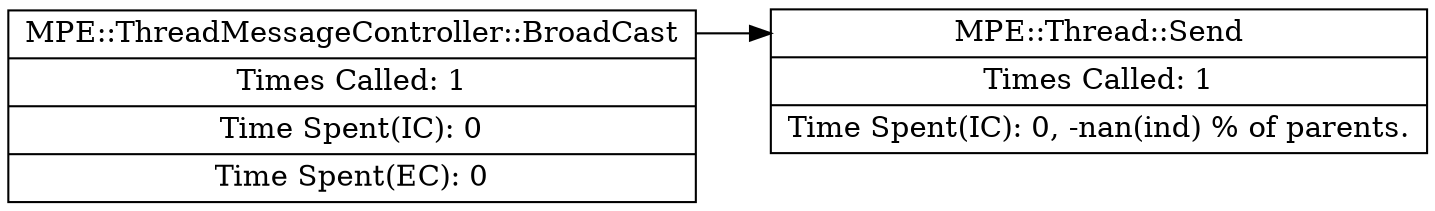 digraph "22880" { node[shape = "record"];
graph [ rankdir = "LR"];
"000001F1742E5D70"[
label = "<f0> MPE::ThreadMessageController::BroadCast | <f1> Times Called: 1 | <f2> Time Spent(IC): 0 | Time Spent(EC): 0"];
"000001F1742DE040"[
label = "<f0> MPE::Thread::Send | <f1> Times Called: 1 | <f2> Time Spent(IC): 0, -nan(ind) % of parents."];

"000001F1742E5D70":f0 -> "000001F1742DE040":f0


}

digraph "16424" { node[shape = "record"];
graph [ rankdir = "LR"];
"000001F1742E5810"[
label = "<f0> WinMain | <f1> Times Called: 1 | <f2> Time Spent(IC): 4065 | Time Spent(EC): 402"];
"000001F1742E5B00"[
label = "<f0> MPE::ThreadMessageController::Start | <f1> Times Called: 228 | <f2> Time Spent(IC): 3663, 0.901107 % of parents. | Time Spent(EC): 3663"];
"000001F1742E5CD0"[
label = "<f0> MPE::Thread::PeekMsg | <f1> Times Called: 228 | <f2> Time Spent(IC): 0, 0 % of parents."];

"000001F1742E5B00":f0 -> "000001F1742E5CD0":f0

"000001F1742E5810":f0 -> "000001F1742E5B00":f0
"000001F1742DE0E0"[
label = "<f0> MPE::ThreadMessageController::~ThreadMessageController | <f1> Times Called: 1 | <f2> Time Spent(IC): 0, 0 % of parents. | Time Spent(EC): 0"];
"000001F1742E8040"[
label = "<f0> MPE::ThreadMessageController::BroadCast | <f1> Times Called: 1 | <f2> Time Spent(IC): 0, -nan(ind) % of parents."];

"000001F1742DE0E0":f0 -> "000001F1742E8040":f0

"000001F1742E5810":f0 -> "000001F1742DE0E0":f0


}

digraph "18752" { node[shape = "record"];
graph [ rankdir = "LR"];
"00000234FED82C90"[
label = "<f0> MPE::ScriptManager::Start | <f1> Times Called: 1 | <f2> Time Spent(IC): 3496 | Time Spent(EC): 3496"];
"00000234FED82290"[
label = "<f0> MPE::ThreadMessageController::Send | <f1> Times Called: 1 | <f2> Time Spent(IC): 0, 0 % of parents. | Time Spent(EC): 0"];
"00000234FED83410"[
label = "<f0> MPE::Thread::Send | <f1> Times Called: 1 | <f2> Time Spent(IC): 0, -nan(ind) % of parents."];

"00000234FED82290":f0 -> "00000234FED83410":f0

"00000234FED82C90":f0 -> "00000234FED82290":f0
"00000234FED82330"[
label = "<f0> MPE::Thread::PeekMsg | <f1> Times Called: 1 | <f2> Time Spent(IC): 0, 0 % of parents."];

"00000234FED82C90":f0 -> "00000234FED82330":f0


}

digraph "6000" { node[shape = "record"];
graph [ rankdir = "LR"];
"00000234FED82010"[
label = "<f0> MPE::ResourceManager::Start | <f1> Times Called: 523 | <f2> Time Spent(IC): 11901 | Time Spent(EC): 11901"];
"00000234FED82470"[
label = "<f0> MPE::Thread::PeekMsg | <f1> Times Called: 525 | <f2> Time Spent(IC): 0, 0 % of parents."];

"00000234FED82010":f0 -> "00000234FED82470":f0


}

digraph "22080" { node[shape = "record"];
graph [ rankdir = "LR"];
"00000234FED82D30"[
label = "<f0> MPE::Renderer_DirectX11::Start | <f1> Times Called: 524 | <f2> Time Spent(IC): 11918 | Time Spent(EC): 11918"];
"00000234FED82510"[
label = "<f0> MPE::Thread::PeekMsg | <f1> Times Called: 525 | <f2> Time Spent(IC): 0, 0 % of parents."];

"00000234FED82D30":f0 -> "00000234FED82510":f0


}

digraph "20516" { node[shape = "record"];
graph [ rankdir = "LR"];
"00000234FED83410"[
label = "<f0> MPE::ThreadMessageController::BroadCast | <f1> Times Called: 1 | <f2> Time Spent(IC): 0 | Time Spent(EC): 0"];
"00000234FED82C90"[
label = "<f0> MPE::Thread::Send | <f1> Times Called: 4 | <f2> Time Spent(IC): 0, -nan(ind) % of parents."];

"00000234FED83410":f0 -> "00000234FED82C90":f0


}

digraph "13512" { node[shape = "record"];
graph [ rankdir = "LR"];
"00000234F9F40760"[
label = "<f0> WinMain | <f1> Times Called: 1 | <f2> Time Spent(IC): 13352 | Time Spent(EC): 679"];
"00000234F9F659D0"[
label = "<f0> MPE::Window::Window | <f1> Times Called: 1 | <f2> Time Spent(IC): 65, 0.00486818 % of parents."];

"00000234F9F40760":f0 -> "00000234F9F659D0":f0
"00000234FED837D0"[
label = "<f0> MPE::ThreadMessageController::Start | <f1> Times Called: 523 | <f2> Time Spent(IC): 11893, 0.890728 % of parents. | Time Spent(EC): 11893"];
"00000234FED82DD0"[
label = "<f0> MPE::Thread::PeekMsg | <f1> Times Called: 523 | <f2> Time Spent(IC): 0, 0 % of parents."];

"00000234FED837D0":f0 -> "00000234FED82DD0":f0

"00000234F9F40760":f0 -> "00000234FED837D0":f0
"00000234FED83550"[
label = "<f0> MPE::ThreadMessageController::~ThreadMessageController | <f1> Times Called: 1 | <f2> Time Spent(IC): 48, 0.00359497 % of parents. | Time Spent(EC): 48"];
"00000234FED82290"[
label = "<f0> MPE::ThreadMessageController::BroadCast | <f1> Times Called: 1 | <f2> Time Spent(IC): 0, 0 % of parents. | Time Spent(EC): 0"];
"00000234FED83870"[
label = "<f0> MPE::Thread::Send | <f1> Times Called: 3 | <f2> Time Spent(IC): 0, -nan(ind) % of parents."];

"00000234FED82290":f0 -> "00000234FED83870":f0

"00000234FED83550":f0 -> "00000234FED82290":f0

"00000234F9F40760":f0 -> "00000234FED83550":f0
"00000234F9F71120"[
label = "<f0> MPE::Renderer_DirectX11::Renderer_DirectX11 | <f1> Times Called: 1 | <f2> Time Spent(IC): 667, 0.0499551 % of parents."];

"00000234F9F40760":f0 -> "00000234F9F71120":f0


}

digraph "13012" { node[shape = "record"];
graph [ rankdir = "LR"];
"0000028FBE87FEA0"[
label = "<f0> MPE::ScriptManager::Start | <f1> Times Called: 1 | <f2> Time Spent(IC): 2084 | Time Spent(EC): 2084"];
"0000028FBE87EAA0"[
label = "<f0> MPE::ThreadMessageController::Send | <f1> Times Called: 1 | <f2> Time Spent(IC): 0, 0 % of parents. | Time Spent(EC): 0"];
"0000028FBE87F220"[
label = "<f0> MPE::Thread::Send | <f1> Times Called: 1 | <f2> Time Spent(IC): 0, -nan(ind) % of parents."];

"0000028FBE87EAA0":f0 -> "0000028FBE87F220":f0

"0000028FBE87FEA0":f0 -> "0000028FBE87EAA0":f0
"0000028FBE880260"[
label = "<f0> MPE::Thread::PeekMsg | <f1> Times Called: 1 | <f2> Time Spent(IC): 0, 0 % of parents."];

"0000028FBE87FEA0":f0 -> "0000028FBE880260":f0


}

digraph "20532" { node[shape = "record"];
graph [ rankdir = "LR"];
"000001B5EB06F810"[
label = "<f0> MPE::ScriptManager::Start | <f1> Times Called: 1 | <f2> Time Spent(IC): 1075 | Time Spent(EC): 1075"];
"000001B5EB070710"[
label = "<f0> MPE::ThreadMessageController::Send | <f1> Times Called: 1 | <f2> Time Spent(IC): 0, 0 % of parents. | Time Spent(EC): 0"];
"000001B5EB0703F0"[
label = "<f0> MPE::Thread::Send | <f1> Times Called: 1 | <f2> Time Spent(IC): 0, -nan(ind) % of parents."];

"000001B5EB070710":f0 -> "000001B5EB0703F0":f0

"000001B5EB06F810":f0 -> "000001B5EB070710":f0
"000001B5EB06F950"[
label = "<f0> MPE::Thread::PeekMsg | <f1> Times Called: 1 | <f2> Time Spent(IC): 0, 0 % of parents."];

"000001B5EB06F810":f0 -> "000001B5EB06F950":f0


}

digraph "21564" { node[shape = "record"];
graph [ rankdir = "LR"];
"0000021184121990"[
label = "<f0> MPE::ScriptManager::Start | <f1> Times Called: 1 | <f2> Time Spent(IC): 2536 | Time Spent(EC): 2536"];
"0000021184121490"[
label = "<f0> MPE::ThreadMessageController::Send | <f1> Times Called: 1 | <f2> Time Spent(IC): 0, 0 % of parents. | Time Spent(EC): 0"];
"0000021184121210"[
label = "<f0> MPE::Thread::Send | <f1> Times Called: 1 | <f2> Time Spent(IC): 0, -nan(ind) % of parents."];

"0000021184121490":f0 -> "0000021184121210":f0

"0000021184121990":f0 -> "0000021184121490":f0
"000002118411FC30"[
label = "<f0> MPE::Thread::PeekMsg | <f1> Times Called: 1 | <f2> Time Spent(IC): 0, 0 % of parents."];

"0000021184121990":f0 -> "000002118411FC30":f0


}

digraph "5188" { node[shape = "record"];
graph [ rankdir = "LR"];
"0000020FEFF16260"[
label = "<f0> MPE::ScriptManager::Start | <f1> Times Called: 1 | <f2> Time Spent(IC): 30023 | Time Spent(EC): 14244"];
"0000020FEFF15EA0"[
label = "<f0> MPE::ThreadMessageController::Send | <f1> Times Called: 1 | <f2> Time Spent(IC): 15779, 0.525564 % of parents. | Time Spent(EC): 4"];
"0000020FEFF14B40"[
label = "<f0> MPE::Thread::Send | <f1> Times Called: 1 | <f2> Time Spent(IC): 15775, 0.999746 % of parents."];

"0000020FEFF15EA0":f0 -> "0000020FEFF14B40":f0

"0000020FEFF16260":f0 -> "0000020FEFF15EA0":f0
"0000020FEFF152C0"[
label = "<f0> MPE::Thread::PeekMsg | <f1> Times Called: 1 | <f2> Time Spent(IC): 0, 0 % of parents."];

"0000020FEFF16260":f0 -> "0000020FEFF152C0":f0


}

digraph "10876" { node[shape = "record"];
graph [ rankdir = "LR"];
"000001D3EA5AEB00"[
label = "<f0> MPE::ScriptManager::Start | <f1> Times Called: 1 | <f2> Time Spent(IC): 4084 | Time Spent(EC): 4084"];
"000001D3EA5AD160"[
label = "<f0> MPE::ThreadMessageController::Send | <f1> Times Called: 1 | <f2> Time Spent(IC): 0, 0 % of parents. | Time Spent(EC): 0"];
"000001D3EA5ADC00"[
label = "<f0> MPE::Thread::Send | <f1> Times Called: 1 | <f2> Time Spent(IC): 0, -nan(ind) % of parents."];

"000001D3EA5AD160":f0 -> "000001D3EA5ADC00":f0

"000001D3EA5AEB00":f0 -> "000001D3EA5AD160":f0
"000001D3EA5AE740"[
label = "<f0> MPE::Thread::PeekMsg | <f1> Times Called: 1 | <f2> Time Spent(IC): 0, 0 % of parents."];

"000001D3EA5AEB00":f0 -> "000001D3EA5AE740":f0


}

digraph "17220" { node[shape = "record"];
graph [ rankdir = "LR"];
"000001C7ED5D56B0"[
label = "<f0> MPE::ScriptManager::Start | <f1> Times Called: 1 | <f2> Time Spent(IC): 1125 | Time Spent(EC): 1125"];
"000001C7ED5D5250"[
label = "<f0> MPE::ThreadMessageController::Send | <f1> Times Called: 1 | <f2> Time Spent(IC): 0, 0 % of parents. | Time Spent(EC): 0"];
"000001C7ED5D54D0"[
label = "<f0> MPE::Thread::Send | <f1> Times Called: 1 | <f2> Time Spent(IC): 0, -nan(ind) % of parents."];

"000001C7ED5D5250":f0 -> "000001C7ED5D54D0":f0

"000001C7ED5D56B0":f0 -> "000001C7ED5D5250":f0
"000001C7ED5D5BB0"[
label = "<f0> MPE::Thread::PeekMsg | <f1> Times Called: 1 | <f2> Time Spent(IC): 0, 0 % of parents."];

"000001C7ED5D56B0":f0 -> "000001C7ED5D5BB0":f0


}

digraph "2068" { node[shape = "record"];
graph [ rankdir = "LR"];
"0000021F64828B40"[
label = "<f0> MPE::ScriptManager::Start | <f1> Times Called: 1 | <f2> Time Spent(IC): 1228 | Time Spent(EC): 1228"];
"0000021F64828140"[
label = "<f0> MPE::ThreadMessageController::Send | <f1> Times Called: 1 | <f2> Time Spent(IC): 0, 0 % of parents. | Time Spent(EC): 0"];
"0000021F64827E20"[
label = "<f0> MPE::Thread::Send | <f1> Times Called: 1 | <f2> Time Spent(IC): 0, -nan(ind) % of parents."];

"0000021F64828140":f0 -> "0000021F64827E20":f0

"0000021F64828B40":f0 -> "0000021F64828140":f0
"0000021F64829720"[
label = "<f0> MPE::Thread::PeekMsg | <f1> Times Called: 1 | <f2> Time Spent(IC): 0, 0 % of parents."];

"0000021F64828B40":f0 -> "0000021F64829720":f0


}

digraph "20200" { node[shape = "record"];
graph [ rankdir = "LR"];
"0000023A23D68130"[
label = "<f0> MPE::ScriptManager::Start | <f1> Times Called: 1 | <f2> Time Spent(IC): 1428 | Time Spent(EC): 1428"];
"0000023A23D66BF0"[
label = "<f0> MPE::ThreadMessageController::Send | <f1> Times Called: 1 | <f2> Time Spent(IC): 0, 0 % of parents. | Time Spent(EC): 0"];
"0000023A23D67910"[
label = "<f0> MPE::Thread::Send | <f1> Times Called: 1 | <f2> Time Spent(IC): 0, -nan(ind) % of parents."];

"0000023A23D66BF0":f0 -> "0000023A23D67910":f0

"0000023A23D68130":f0 -> "0000023A23D66BF0":f0
"0000023A23D668D0"[
label = "<f0> MPE::Thread::PeekMsg | <f1> Times Called: 1 | <f2> Time Spent(IC): 0, 0 % of parents."];

"0000023A23D68130":f0 -> "0000023A23D668D0":f0


}

digraph "2444" { node[shape = "record"];
graph [ rankdir = "LR"];
"000001AB0BD5BA20"[
label = "<f0> MPE::ScriptManager::Start | <f1> Times Called: 1 | <f2> Time Spent(IC): 975 | Time Spent(EC): 975"];
"000001AB0BD5BB60"[
label = "<f0> MPE::ThreadMessageController::Send | <f1> Times Called: 1 | <f2> Time Spent(IC): 0, 0 % of parents. | Time Spent(EC): 0"];
"000001AB0BD5A8A0"[
label = "<f0> MPE::Thread::Send | <f1> Times Called: 1 | <f2> Time Spent(IC): 0, -nan(ind) % of parents."];

"000001AB0BD5BB60":f0 -> "000001AB0BD5A8A0":f0

"000001AB0BD5BA20":f0 -> "000001AB0BD5BB60":f0
"000001AB0BD5B2A0"[
label = "<f0> MPE::Thread::PeekMsg | <f1> Times Called: 1 | <f2> Time Spent(IC): 0, 0 % of parents."];

"000001AB0BD5BA20":f0 -> "000001AB0BD5B2A0":f0


}

digraph "6492" { node[shape = "record"];
graph [ rankdir = "LR"];
"0000028388612440"[
label = "<f0> MPE::ScriptManager::Start | <f1> Times Called: 1 | <f2> Time Spent(IC): 1264 | Time Spent(EC): 1264"];
"0000028388613B60"[
label = "<f0> MPE::ThreadMessageController::Send | <f1> Times Called: 1 | <f2> Time Spent(IC): 0, 0 % of parents. | Time Spent(EC): 0"];
"0000028388612260"[
label = "<f0> MPE::Thread::Send | <f1> Times Called: 1 | <f2> Time Spent(IC): 0, -nan(ind) % of parents."];

"0000028388613B60":f0 -> "0000028388612260":f0

"0000028388612440":f0 -> "0000028388613B60":f0


}

digraph "14420" { node[shape = "record"];
graph [ rankdir = "LR"];
"000001EBE0A1F3C0"[
label = "<f0> MPE::ScriptManager::Start | <f1> Times Called: 1016 | <f2> Time Spent(IC): 18750 | Time Spent(EC): 18750"];
"000001EBE0A1ECE0"[
label = "<f0> MPE::ThreadMessageController::Send | <f1> Times Called: 1 | <f2> Time Spent(IC): 0, 0 % of parents. | Time Spent(EC): 0"];
"000001EBE0A1FB40"[
label = "<f0> MPE::Thread::Send | <f1> Times Called: 1 | <f2> Time Spent(IC): 0, -nan(ind) % of parents."];

"000001EBE0A1ECE0":f0 -> "000001EBE0A1FB40":f0

"000001EBE0A1F3C0":f0 -> "000001EBE0A1ECE0":f0
"000001EBE0A1F140"[
label = "<f0> MPE::Thread::PeekMsg | <f1> Times Called: 1018 | <f2> Time Spent(IC): 0, 0 % of parents."];

"000001EBE0A1F3C0":f0 -> "000001EBE0A1F140":f0


}

digraph "15896" { node[shape = "record"];
graph [ rankdir = "LR"];
"000001EBE0A1F780"[
label = "<f0> MPE::Renderer_DirectX11::Start | <f1> Times Called: 1017 | <f2> Time Spent(IC): 18747 | Time Spent(EC): 18747"];
"000001EBE0A1F820"[
label = "<f0> MPE::Thread::PeekMsg | <f1> Times Called: 1018 | <f2> Time Spent(IC): 0, 0 % of parents."];

"000001EBE0A1F780":f0 -> "000001EBE0A1F820":f0


}

digraph "2428" { node[shape = "record"];
graph [ rankdir = "LR"];
"000001EBE0A20680"[
label = "<f0> MPE::ResourceManager::Start | <f1> Times Called: 1017 | <f2> Time Spent(IC): 18741 | Time Spent(EC): 18741"];
"000001EBE0A1FBE0"[
label = "<f0> MPE::ThreadMessageController::Send | <f1> Times Called: 1 | <f2> Time Spent(IC): 0, 0 % of parents. | Time Spent(EC): 0"];
"000001EBE0A1FC80"[
label = "<f0> MPE::Thread::Send | <f1> Times Called: 1 | <f2> Time Spent(IC): 0, -nan(ind) % of parents."];

"000001EBE0A1FBE0":f0 -> "000001EBE0A1FC80":f0

"000001EBE0A20680":f0 -> "000001EBE0A1FBE0":f0
"000001EBE0A1EEC0"[
label = "<f0> MPE::Thread::PeekMsg | <f1> Times Called: 1018 | <f2> Time Spent(IC): 0, 0 % of parents."];

"000001EBE0A20680":f0 -> "000001EBE0A1EEC0":f0


}

digraph "9672" { node[shape = "record"];
graph [ rankdir = "LR"];
"000001EFE72DDFD0"[
label = "<f0> MPE::ScriptManager::Start | <f1> Times Called: 129 | <f2> Time Spent(IC): 2073 | Time Spent(EC): 2073"];
"000001EFE72DFBF0"[
label = "<f0> MPE::ThreadMessageController::Send | <f1> Times Called: 1 | <f2> Time Spent(IC): 0, 0 % of parents. | Time Spent(EC): 0"];
"000001EFE72DE430"[
label = "<f0> MPE::Thread::Send | <f1> Times Called: 1 | <f2> Time Spent(IC): 0, -nan(ind) % of parents."];

"000001EFE72DFBF0":f0 -> "000001EFE72DE430":f0

"000001EFE72DDFD0":f0 -> "000001EFE72DFBF0":f0
"000001EFE72DE070"[
label = "<f0> MPE::Thread::PeekMsg | <f1> Times Called: 131 | <f2> Time Spent(IC): 0, 0 % of parents."];

"000001EFE72DDFD0":f0 -> "000001EFE72DE070":f0


}

digraph "6204" { node[shape = "record"];
graph [ rankdir = "LR"];
"000001EFE72DE390"[
label = "<f0> MPE::ResourceManager::Start | <f1> Times Called: 129 | <f2> Time Spent(IC): 2073 | Time Spent(EC): 2073"];
"000001EFE72DEF70"[
label = "<f0> MPE::ThreadMessageController::Send | <f1> Times Called: 1 | <f2> Time Spent(IC): 0, 0 % of parents. | Time Spent(EC): 0"];
"000001EFE72DE890"[
label = "<f0> MPE::Thread::Send | <f1> Times Called: 1 | <f2> Time Spent(IC): 0, -nan(ind) % of parents."];

"000001EFE72DEF70":f0 -> "000001EFE72DE890":f0

"000001EFE72DE390":f0 -> "000001EFE72DEF70":f0
"000001EFE72DE110"[
label = "<f0> MPE::Thread::PeekMsg | <f1> Times Called: 131 | <f2> Time Spent(IC): 0, 0 % of parents."];

"000001EFE72DE390":f0 -> "000001EFE72DE110":f0


}

digraph "936" { node[shape = "record"];
graph [ rankdir = "LR"];
"000001EFE72DE930"[
label = "<f0> MPE::Renderer_DirectX11::Start | <f1> Times Called: 129 | <f2> Time Spent(IC): 2075 | Time Spent(EC): 2075"];
"000001EFE72DEE30"[
label = "<f0> MPE::Thread::PeekMsg | <f1> Times Called: 130 | <f2> Time Spent(IC): 0, 0 % of parents."];

"000001EFE72DE930":f0 -> "000001EFE72DEE30":f0


}

digraph "4696" { node[shape = "record"];
graph [ rankdir = "LR"];
"0000023962C8F580"[
label = "<f0> MPE::Renderer_DirectX11::Start | <f1> Times Called: 220 | <f2> Time Spent(IC): 3540 | Time Spent(EC): 3540"];
"0000023962C90840"[
label = "<f0> MPE::Thread::PeekMsg | <f1> Times Called: 221 | <f2> Time Spent(IC): 0, 0 % of parents."];

"0000023962C8F580":f0 -> "0000023962C90840":f0


}

digraph "17404" { node[shape = "record"];
graph [ rankdir = "LR"];
"0000023962C8F440"[
label = "<f0> MPE::ScriptManager::Start | <f1> Times Called: 220 | <f2> Time Spent(IC): 3538 | Time Spent(EC): 3538"];
"0000023962C90660"[
label = "<f0> MPE::ThreadMessageController::Send | <f1> Times Called: 1 | <f2> Time Spent(IC): 0, 0 % of parents. | Time Spent(EC): 0"];
"0000023962C90520"[
label = "<f0> MPE::Thread::Send | <f1> Times Called: 1 | <f2> Time Spent(IC): 0, -nan(ind) % of parents."];

"0000023962C90660":f0 -> "0000023962C90520":f0

"0000023962C8F440":f0 -> "0000023962C90660":f0
"0000023962C90700"[
label = "<f0> MPE::Thread::PeekMsg | <f1> Times Called: 222 | <f2> Time Spent(IC): 0, 0 % of parents."];

"0000023962C8F440":f0 -> "0000023962C90700":f0


}

digraph "6244" { node[shape = "record"];
graph [ rankdir = "LR"];
"0000023962C8F3A0"[
label = "<f0> MPE::ResourceManager::Start | <f1> Times Called: 220 | <f2> Time Spent(IC): 3537 | Time Spent(EC): 3537"];
"0000023962C8F9E0"[
label = "<f0> MPE::ThreadMessageController::Send | <f1> Times Called: 1 | <f2> Time Spent(IC): 0, 0 % of parents. | Time Spent(EC): 0"];
"0000023962C8EEA0"[
label = "<f0> MPE::Thread::Send | <f1> Times Called: 1 | <f2> Time Spent(IC): 0, -nan(ind) % of parents."];

"0000023962C8F9E0":f0 -> "0000023962C8EEA0":f0

"0000023962C8F3A0":f0 -> "0000023962C8F9E0":f0
"0000023962C8F6C0"[
label = "<f0> MPE::Thread::PeekMsg | <f1> Times Called: 222 | <f2> Time Spent(IC): 0, 0 % of parents."];

"0000023962C8F3A0":f0 -> "0000023962C8F6C0":f0


}

digraph "4268" { node[shape = "record"];
graph [ rankdir = "LR"];
"000001B939BE4E70"[
label = "<f0> MPE::ResourceManager::Start | <f1> Times Called: 372 | <f2> Time Spent(IC): 8030 | Time Spent(EC): 8030"];
"000001B939BE4DD0"[
label = "<f0> MPE::ThreadMessageController::Send | <f1> Times Called: 1 | <f2> Time Spent(IC): 0, 0 % of parents. | Time Spent(EC): 0"];
"000001B939BE52D0"[
label = "<f0> MPE::Thread::Send | <f1> Times Called: 1 | <f2> Time Spent(IC): 0, -nan(ind) % of parents."];

"000001B939BE4DD0":f0 -> "000001B939BE52D0":f0

"000001B939BE4E70":f0 -> "000001B939BE4DD0":f0
"000001B939BE5B90"[
label = "<f0> MPE::Thread::PeekMsg | <f1> Times Called: 373 | <f2> Time Spent(IC): 0, 0 % of parents."];

"000001B939BE4E70":f0 -> "000001B939BE5B90":f0


}

digraph "14732" { node[shape = "record"];
graph [ rankdir = "LR"];
"000001B939BE5730"[
label = "<f0> MPE::ScriptManager::Start | <f1> Times Called: 371 | <f2> Time Spent(IC): 8032 | Time Spent(EC): 8032"];
"000001B939BE5E10"[
label = "<f0> MPE::ThreadMessageController::Send | <f1> Times Called: 1 | <f2> Time Spent(IC): 0, 0 % of parents. | Time Spent(EC): 0"];
"000001B939BE66D0"[
label = "<f0> MPE::Thread::Send | <f1> Times Called: 1 | <f2> Time Spent(IC): 0, -nan(ind) % of parents."];

"000001B939BE5E10":f0 -> "000001B939BE66D0":f0

"000001B939BE5730":f0 -> "000001B939BE5E10":f0
"000001B939BE6590"[
label = "<f0> MPE::Thread::PeekMsg | <f1> Times Called: 373 | <f2> Time Spent(IC): 0, 0 % of parents."];

"000001B939BE5730":f0 -> "000001B939BE6590":f0


}

digraph "17040" { node[shape = "record"];
graph [ rankdir = "LR"];
"000001B939BE57D0"[
label = "<f0> MPE::Renderer_DirectX11::Start | <f1> Times Called: 372 | <f2> Time Spent(IC): 8032 | Time Spent(EC): 8032"];
"000001B939BE6630"[
label = "<f0> MPE::Thread::PeekMsg | <f1> Times Called: 373 | <f2> Time Spent(IC): 0, 0 % of parents."];

"000001B939BE57D0":f0 -> "000001B939BE6630":f0


}

digraph "5796" { node[shape = "record"];
graph [ rankdir = "LR"];
"0000026C523DDAA0"[
label = "<f0> MPE::ScriptManager::Start | <f1> Times Called: 248 | <f2> Time Spent(IC): 5340 | Time Spent(EC): 5340"];
"0000026C523DD320"[
label = "<f0> MPE::ThreadMessageController::Send | <f1> Times Called: 1 | <f2> Time Spent(IC): 0, 0 % of parents. | Time Spent(EC): 0"];
"0000026C523DD280"[
label = "<f0> MPE::Thread::Send | <f1> Times Called: 1 | <f2> Time Spent(IC): 0, -nan(ind) % of parents."];

"0000026C523DD320":f0 -> "0000026C523DD280":f0

"0000026C523DDAA0":f0 -> "0000026C523DD320":f0
"0000026C523DCF60"[
label = "<f0> MPE::Thread::PeekMsg | <f1> Times Called: 250 | <f2> Time Spent(IC): 0, 0 % of parents."];

"0000026C523DDAA0":f0 -> "0000026C523DCF60":f0


}

digraph "14768" { node[shape = "record"];
graph [ rankdir = "LR"];
"0000026C523DC920"[
label = "<f0> MPE::ResourceManager::Start | <f1> Times Called: 249 | <f2> Time Spent(IC): 5348 | Time Spent(EC): 5348"];
"0000026C523DD640"[
label = "<f0> MPE::ThreadMessageController::Send | <f1> Times Called: 1 | <f2> Time Spent(IC): 0, 0 % of parents. | Time Spent(EC): 0"];
"0000026C523DBF20"[
label = "<f0> MPE::Thread::Send | <f1> Times Called: 1 | <f2> Time Spent(IC): 0, -nan(ind) % of parents."];

"0000026C523DD640":f0 -> "0000026C523DBF20":f0

"0000026C523DC920":f0 -> "0000026C523DD640":f0
"0000026C523DD6E0"[
label = "<f0> MPE::Thread::PeekMsg | <f1> Times Called: 250 | <f2> Time Spent(IC): 0, 0 % of parents."];

"0000026C523DC920":f0 -> "0000026C523DD6E0":f0


}

digraph "18300" { node[shape = "record"];
graph [ rankdir = "LR"];
"0000026C523DBCA0"[
label = "<f0> MPE::Renderer_DirectX11::Start | <f1> Times Called: 248 | <f2> Time Spent(IC): 5344 | Time Spent(EC): 5344"];
"0000026C523DCE20"[
label = "<f0> MPE::Thread::PeekMsg | <f1> Times Called: 249 | <f2> Time Spent(IC): 0, 0 % of parents."];

"0000026C523DBCA0":f0 -> "0000026C523DCE20":f0


}

digraph "560" { node[shape = "record"];
graph [ rankdir = "LR"];
"000001A6418F69A0"[
label = "<f0> MPE::ScriptManager::Start | <f1> Times Called: 262 | <f2> Time Spent(IC): 5474 | Time Spent(EC): 5474"];
"000001A6418F6CC0"[
label = "<f0> MPE::ThreadMessageController::Send | <f1> Times Called: 1 | <f2> Time Spent(IC): 0, 0 % of parents. | Time Spent(EC): 0"];
"000001A6418F6EA0"[
label = "<f0> MPE::Thread::Send | <f1> Times Called: 1 | <f2> Time Spent(IC): 0, -nan(ind) % of parents."];

"000001A6418F6CC0":f0 -> "000001A6418F6EA0":f0

"000001A6418F69A0":f0 -> "000001A6418F6CC0":f0
"000001A6418F6F40"[
label = "<f0> MPE::Thread::PeekMsg | <f1> Times Called: 264 | <f2> Time Spent(IC): 0, 0 % of parents."];

"000001A6418F69A0":f0 -> "000001A6418F6F40":f0


}

digraph "13072" { node[shape = "record"];
graph [ rankdir = "LR"];
"000001A6418F6720"[
label = "<f0> MPE::Renderer_DirectX11::Start | <f1> Times Called: 262 | <f2> Time Spent(IC): 5474 | Time Spent(EC): 5474"];
"000001A6418F6A40"[
label = "<f0> MPE::Thread::PeekMsg | <f1> Times Called: 263 | <f2> Time Spent(IC): 0, 0 % of parents."];

"000001A6418F6720":f0 -> "000001A6418F6A40":f0


}

digraph "20260" { node[shape = "record"];
graph [ rankdir = "LR"];
"000001A6418F6C20"[
label = "<f0> MPE::ResourceManager::Start | <f1> Times Called: 263 | <f2> Time Spent(IC): 5472 | Time Spent(EC): 5472"];
"000001A6418F6AE0"[
label = "<f0> MPE::ThreadMessageController::Send | <f1> Times Called: 1 | <f2> Time Spent(IC): 0, 0 % of parents. | Time Spent(EC): 0"];
"000001A6418F6B80"[
label = "<f0> MPE::Thread::Send | <f1> Times Called: 1 | <f2> Time Spent(IC): 0, -nan(ind) % of parents."];

"000001A6418F6AE0":f0 -> "000001A6418F6B80":f0

"000001A6418F6C20":f0 -> "000001A6418F6AE0":f0
"000001A6418F67C0"[
label = "<f0> MPE::Thread::PeekMsg | <f1> Times Called: 264 | <f2> Time Spent(IC): 0, 0 % of parents."];

"000001A6418F6C20":f0 -> "000001A6418F67C0":f0


}

digraph "4804" { node[shape = "record"];
graph [ rankdir = "LR"];
"00000231090FB5F0"[
label = "<f0> MPE::ScriptManager::Start | <f1> Times Called: 205 | <f2> Time Spent(IC): 4708 | Time Spent(EC): 4708"];
"00000231090FBA50"[
label = "<f0> MPE::ThreadMessageController::Send | <f1> Times Called: 1 | <f2> Time Spent(IC): 0, 0 % of parents. | Time Spent(EC): 0"];
"00000231090FC310"[
label = "<f0> MPE::Thread::Send | <f1> Times Called: 1 | <f2> Time Spent(IC): 0, -nan(ind) % of parents."];

"00000231090FBA50":f0 -> "00000231090FC310":f0

"00000231090FB5F0":f0 -> "00000231090FBA50":f0
"00000231090FB190"[
label = "<f0> MPE::Thread::PeekMsg | <f1> Times Called: 207 | <f2> Time Spent(IC): 0, 0 % of parents."];

"00000231090FB5F0":f0 -> "00000231090FB190":f0


}

digraph "11808" { node[shape = "record"];
graph [ rankdir = "LR"];
"00000231090FB690"[
label = "<f0> MPE::Renderer_DirectX11::Start | <f1> Times Called: 205 | <f2> Time Spent(IC): 4707 | Time Spent(EC): 4707"];
"00000231090FB230"[
label = "<f0> MPE::Thread::PeekMsg | <f1> Times Called: 206 | <f2> Time Spent(IC): 0, 0 % of parents."];

"00000231090FB690":f0 -> "00000231090FB230":f0


}

digraph "19468" { node[shape = "record"];
graph [ rankdir = "LR"];
"00000231090FABF0"[
label = "<f0> MPE::ResourceManager::Start | <f1> Times Called: 206 | <f2> Time Spent(IC): 4708 | Time Spent(EC): 4708"];
"00000231090FBAF0"[
label = "<f0> MPE::ThreadMessageController::Send | <f1> Times Called: 1 | <f2> Time Spent(IC): 0, 0 % of parents. | Time Spent(EC): 0"];
"00000231090FB410"[
label = "<f0> MPE::Thread::Send | <f1> Times Called: 1 | <f2> Time Spent(IC): 0, -nan(ind) % of parents."];

"00000231090FBAF0":f0 -> "00000231090FB410":f0

"00000231090FABF0":f0 -> "00000231090FBAF0":f0
"00000231090FC270"[
label = "<f0> MPE::Thread::PeekMsg | <f1> Times Called: 207 | <f2> Time Spent(IC): 0, 0 % of parents."];

"00000231090FABF0":f0 -> "00000231090FC270":f0


}

digraph "2316" { node[shape = "record"];
graph [ rankdir = "LR"];
"00000230AC6353B0"[
label = "<f0> MPE::ResourceManager::Start | <f1> Times Called: 303 | <f2> Time Spent(IC): 6320 | Time Spent(EC): 6320"];
"00000230AC6356D0"[
label = "<f0> MPE::ThreadMessageController::Send | <f1> Times Called: 1 | <f2> Time Spent(IC): 0, 0 % of parents. | Time Spent(EC): 0"];
"00000230AC636170"[
label = "<f0> MPE::Thread::Send | <f1> Times Called: 1 | <f2> Time Spent(IC): 0, -nan(ind) % of parents."];

"00000230AC6356D0":f0 -> "00000230AC636170":f0

"00000230AC6353B0":f0 -> "00000230AC6356D0":f0
"00000230AC635A90"[
label = "<f0> MPE::Thread::PeekMsg | <f1> Times Called: 304 | <f2> Time Spent(IC): 0, 0 % of parents."];

"00000230AC6353B0":f0 -> "00000230AC635A90":f0


}

digraph "6648" { node[shape = "record"];
graph [ rankdir = "LR"];
"00000230AC6354F0"[
label = "<f0> MPE::ScriptManager::Start | <f1> Times Called: 303 | <f2> Time Spent(IC): 6328 | Time Spent(EC): 6328"];
"00000230AC635630"[
label = "<f0> MPE::ThreadMessageController::Send | <f1> Times Called: 1 | <f2> Time Spent(IC): 0, 0 % of parents. | Time Spent(EC): 0"];
"00000230AC635810"[
label = "<f0> MPE::Thread::Send | <f1> Times Called: 1 | <f2> Time Spent(IC): 0, -nan(ind) % of parents."];

"00000230AC635630":f0 -> "00000230AC635810":f0

"00000230AC6354F0":f0 -> "00000230AC635630":f0
"00000230AC635270"[
label = "<f0> MPE::Thread::PeekMsg | <f1> Times Called: 305 | <f2> Time Spent(IC): 0, 0 % of parents."];

"00000230AC6354F0":f0 -> "00000230AC635270":f0


}

digraph "19880" { node[shape = "record"];
graph [ rankdir = "LR"];
"00000230AC635590"[
label = "<f0> MPE::Renderer_DirectX11::Start | <f1> Times Called: 303 | <f2> Time Spent(IC): 6331 | Time Spent(EC): 6331"];
"00000230AC635310"[
label = "<f0> MPE::Thread::PeekMsg | <f1> Times Called: 304 | <f2> Time Spent(IC): 0, 0 % of parents."];

"00000230AC635590":f0 -> "00000230AC635310":f0


}

digraph "13748" { node[shape = "record"];
graph [ rankdir = "LR"];
"0000028A62D1CE60"[
label = "<f0> MPE::Renderer_DirectX11::Start | <f1> Times Called: 350 | <f2> Time Spent(IC): 7451 | Time Spent(EC): 7451"];
"0000028A62D1D5E0"[
label = "<f0> MPE::Thread::PeekMsg | <f1> Times Called: 351 | <f2> Time Spent(IC): 0, 0 % of parents."];

"0000028A62D1CE60":f0 -> "0000028A62D1D5E0":f0


}

digraph "7976" { node[shape = "record"];
graph [ rankdir = "LR"];
"0000028A62D1E300"[
label = "<f0> MPE::ResourceManager::Start | <f1> Times Called: 351 | <f2> Time Spent(IC): 7447 | Time Spent(EC): 7447"];
"0000028A62D1C8C0"[
label = "<f0> MPE::ThreadMessageController::Send | <f1> Times Called: 1 | <f2> Time Spent(IC): 0, 0 % of parents. | Time Spent(EC): 0"];
"0000028A62D1C960"[
label = "<f0> MPE::Thread::Send | <f1> Times Called: 1 | <f2> Time Spent(IC): 0, -nan(ind) % of parents."];

"0000028A62D1C8C0":f0 -> "0000028A62D1C960":f0

"0000028A62D1E300":f0 -> "0000028A62D1C8C0":f0
"0000028A62D1E580"[
label = "<f0> MPE::Thread::PeekMsg | <f1> Times Called: 352 | <f2> Time Spent(IC): 0, 0 % of parents."];

"0000028A62D1E300":f0 -> "0000028A62D1E580":f0


}

digraph "16376" { node[shape = "record"];
graph [ rankdir = "LR"];
"0000028A62D1CD20"[
label = "<f0> MPE::ScriptManager::Start | <f1> Times Called: 351 | <f2> Time Spent(IC): 7461 | Time Spent(EC): 7461"];
"0000028A62D1CF00"[
label = "<f0> MPE::ThreadMessageController::Send | <f1> Times Called: 1 | <f2> Time Spent(IC): 0, 0 % of parents. | Time Spent(EC): 0"];
"0000028A62D1E3A0"[
label = "<f0> MPE::Thread::Send | <f1> Times Called: 1 | <f2> Time Spent(IC): 0, -nan(ind) % of parents."];

"0000028A62D1CF00":f0 -> "0000028A62D1E3A0":f0

"0000028A62D1CD20":f0 -> "0000028A62D1CF00":f0
"0000028A62D1D4A0"[
label = "<f0> MPE::Thread::PeekMsg | <f1> Times Called: 353 | <f2> Time Spent(IC): 0, 0 % of parents."];

"0000028A62D1CD20":f0 -> "0000028A62D1D4A0":f0


}

digraph "20364" { node[shape = "record"];
graph [ rankdir = "LR"];
"0000026D619974F0"[
label = "<f0> MPE::ResourceManager::Start | <f1> Times Called: 239 | <f2> Time Spent(IC): 5580 | Time Spent(EC): 5580"];
"0000026D61998710"[
label = "<f0> MPE::ThreadMessageController::Send | <f1> Times Called: 1 | <f2> Time Spent(IC): 0, 0 % of parents. | Time Spent(EC): 0"];
"0000026D61997450"[
label = "<f0> MPE::Thread::Send | <f1> Times Called: 1 | <f2> Time Spent(IC): 0, -nan(ind) % of parents."];

"0000026D61998710":f0 -> "0000026D61997450":f0

"0000026D619974F0":f0 -> "0000026D61998710":f0
"0000026D61997630"[
label = "<f0> MPE::Thread::PeekMsg | <f1> Times Called: 240 | <f2> Time Spent(IC): 0, 0 % of parents."];

"0000026D619974F0":f0 -> "0000026D61997630":f0


}

digraph "13556" { node[shape = "record"];
graph [ rankdir = "LR"];
"0000026D61998670"[
label = "<f0> MPE::Renderer_DirectX11::Start | <f1> Times Called: 238 | <f2> Time Spent(IC): 5580 | Time Spent(EC): 5580"];
"0000026D61997310"[
label = "<f0> MPE::Thread::PeekMsg | <f1> Times Called: 239 | <f2> Time Spent(IC): 0, 0 % of parents."];

"0000026D61998670":f0 -> "0000026D61997310":f0


}

digraph "6344" { node[shape = "record"];
graph [ rankdir = "LR"];
"0000026D61998530"[
label = "<f0> MPE::ScriptManager::Start | <f1> Times Called: 238 | <f2> Time Spent(IC): 5586 | Time Spent(EC): 5586"];
"0000026D61997E50"[
label = "<f0> MPE::ThreadMessageController::Send | <f1> Times Called: 1 | <f2> Time Spent(IC): 0, 0 % of parents. | Time Spent(EC): 0"];
"0000026D61998C10"[
label = "<f0> MPE::Thread::Send | <f1> Times Called: 1 | <f2> Time Spent(IC): 0, -nan(ind) % of parents."];

"0000026D61997E50":f0 -> "0000026D61998C10":f0

"0000026D61998530":f0 -> "0000026D61997E50":f0
"0000026D61997130"[
label = "<f0> MPE::Thread::PeekMsg | <f1> Times Called: 240 | <f2> Time Spent(IC): 0, 0 % of parents."];

"0000026D61998530":f0 -> "0000026D61997130":f0


}

digraph "7844" { node[shape = "record"];
graph [ rankdir = "LR"];
"0000023883466B30"[
label = "<f0> MPE::Renderer_DirectX11::Start | <f1> Times Called: 297 | <f2> Time Spent(IC): 11118 | Time Spent(EC): 11118"];
"00000238834659B0"[
label = "<f0> MPE::Thread::PeekMsg | <f1> Times Called: 298 | <f2> Time Spent(IC): 0, 0 % of parents."];

"0000023883466B30":f0 -> "00000238834659B0":f0


}

digraph "20828" { node[shape = "record"];
graph [ rankdir = "LR"];
"0000023883465C30"[
label = "<f0> MPE::ResourceManager::Start | <f1> Times Called: 299 | <f2> Time Spent(IC): 11125 | Time Spent(EC): 11125"];
"0000023883465EB0"[
label = "<f0> MPE::ThreadMessageController::Send | <f1> Times Called: 1 | <f2> Time Spent(IC): 0, 0 % of parents. | Time Spent(EC): 0"];
"00000238834664F0"[
label = "<f0> MPE::Thread::Send | <f1> Times Called: 1 | <f2> Time Spent(IC): 0, -nan(ind) % of parents."];

"0000023883465EB0":f0 -> "00000238834664F0":f0

"0000023883465C30":f0 -> "0000023883465EB0":f0
"0000023883465E10"[
label = "<f0> MPE::Thread::PeekMsg | <f1> Times Called: 300 | <f2> Time Spent(IC): 0, 0 % of parents."];

"0000023883465C30":f0 -> "0000023883465E10":f0


}

digraph "22680" { node[shape = "record"];
graph [ rankdir = "LR"];
"0000023883465CD0"[
label = "<f0> MPE::ScriptManager::Start | <f1> Times Called: 298 | <f2> Time Spent(IC): 11133 | Time Spent(EC): 11133"];
"0000023883466450"[
label = "<f0> MPE::ThreadMessageController::Send | <f1> Times Called: 1 | <f2> Time Spent(IC): 0, 0 % of parents. | Time Spent(EC): 0"];
"0000023883466C70"[
label = "<f0> MPE::Thread::Send | <f1> Times Called: 1 | <f2> Time Spent(IC): 0, -nan(ind) % of parents."];

"0000023883466450":f0 -> "0000023883466C70":f0

"0000023883465CD0":f0 -> "0000023883466450":f0
"0000023883466270"[
label = "<f0> MPE::Thread::PeekMsg | <f1> Times Called: 300 | <f2> Time Spent(IC): 0, 0 % of parents."];

"0000023883465CD0":f0 -> "0000023883466270":f0


}

